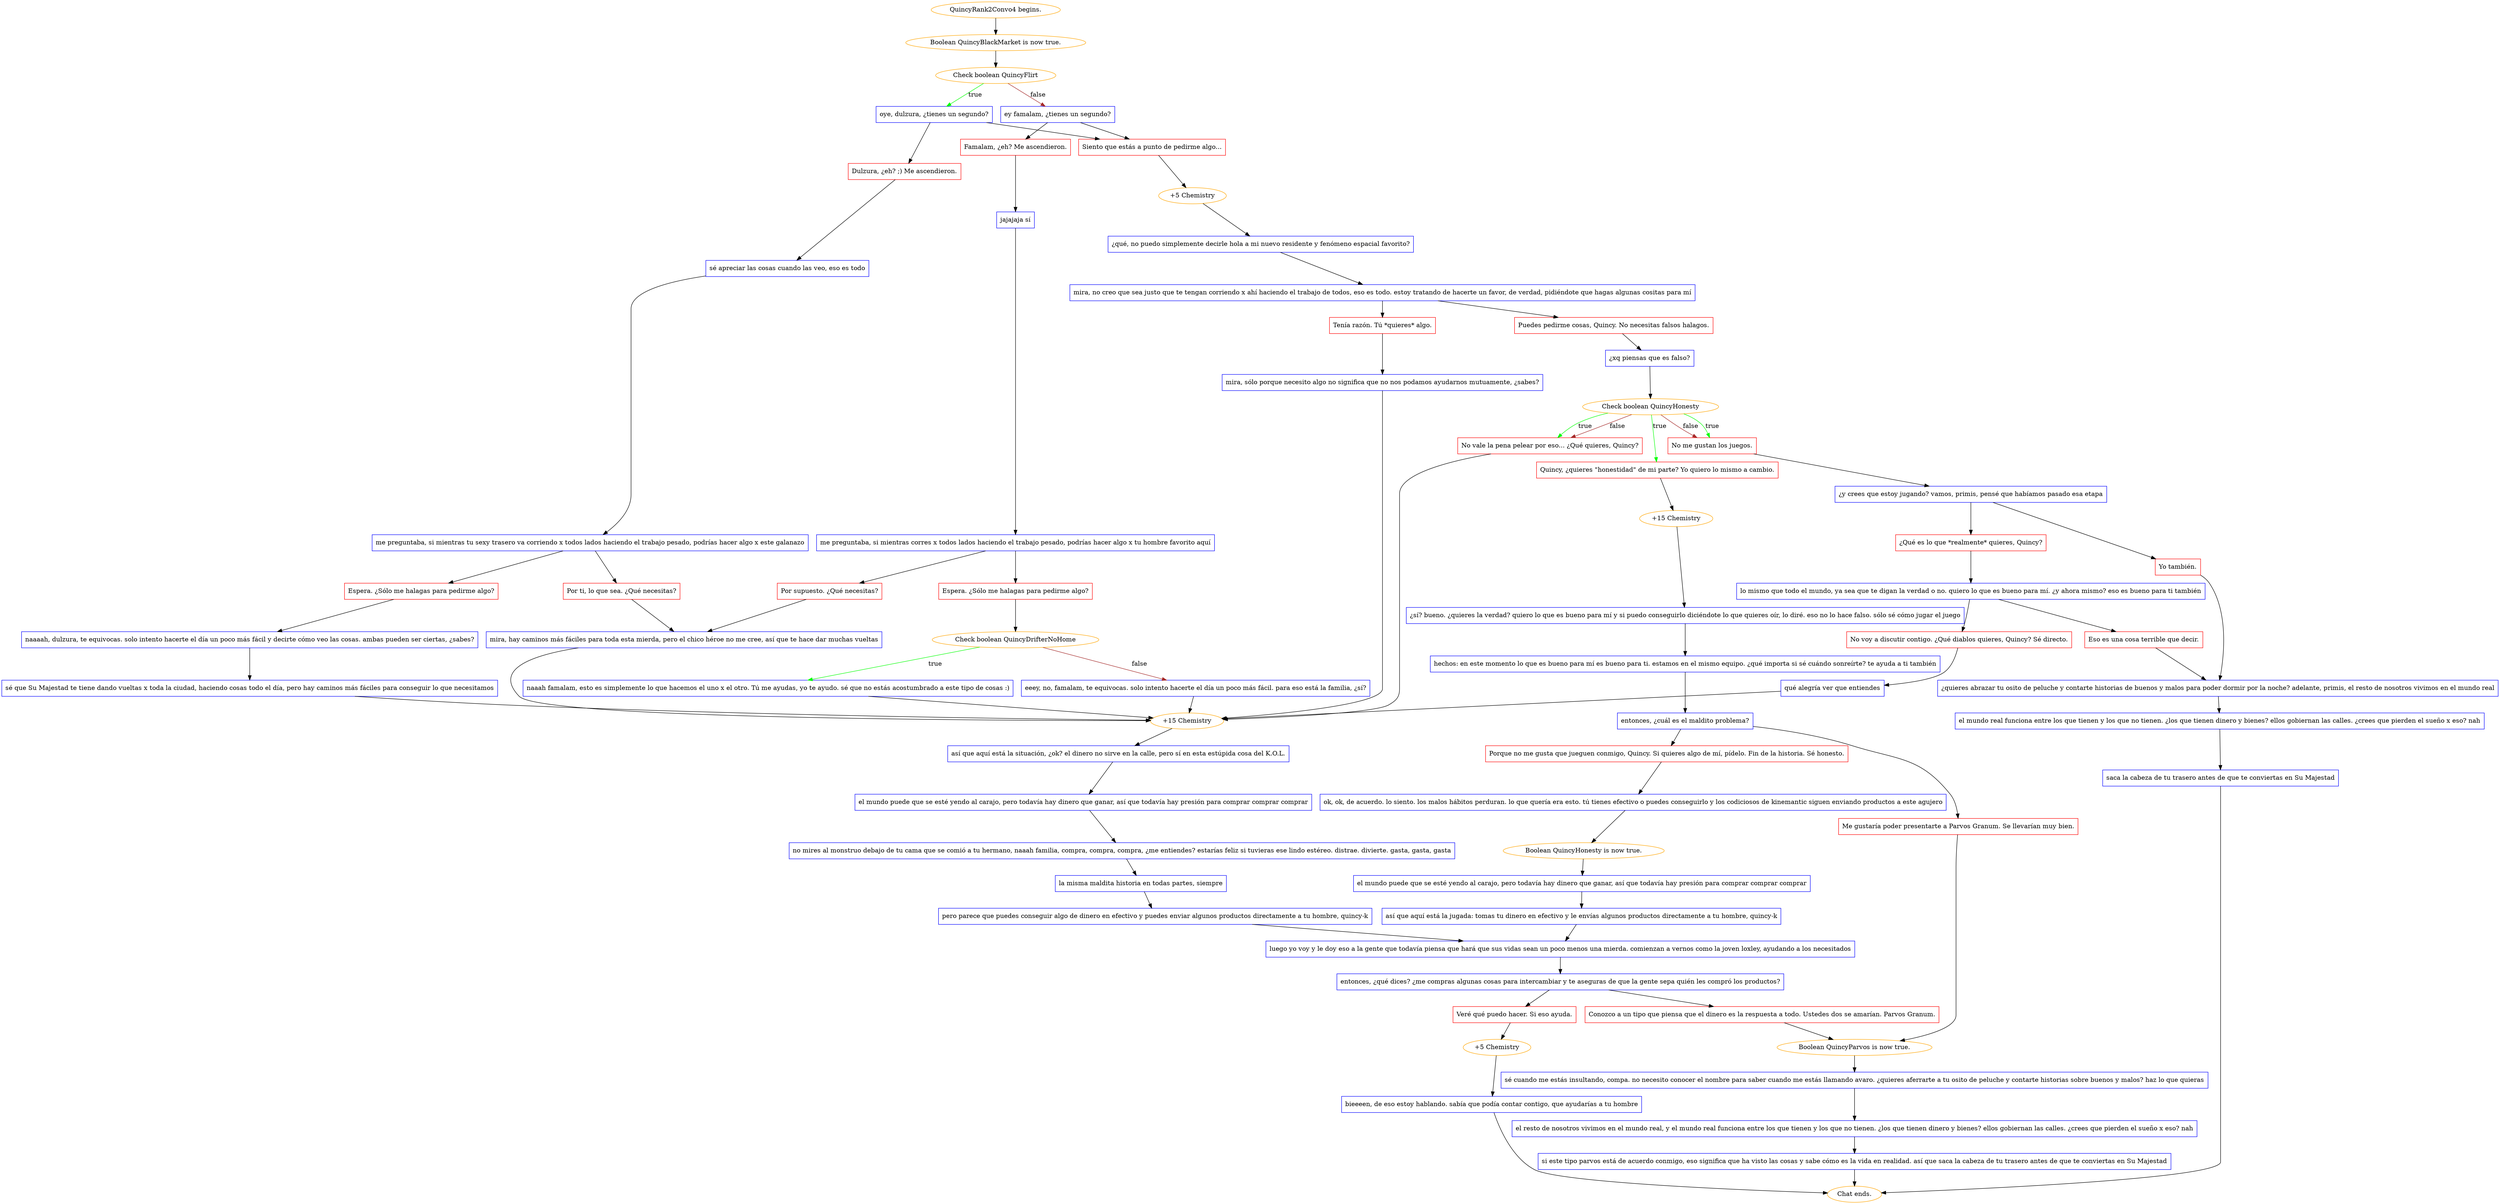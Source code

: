 digraph {
	"QuincyRank2Convo4 begins." [color=orange];
		"QuincyRank2Convo4 begins." -> j3671517917;
	j3671517917 [label="Boolean QuincyBlackMarket is now true.",color=orange];
		j3671517917 -> j3865965441;
	j3865965441 [label="Check boolean QuincyFlirt",color=orange];
		j3865965441 -> j2371506498 [label=true,color=green];
		j3865965441 -> j2630280613 [label=false,color=brown];
	j2371506498 [label="oye, dulzura, ¿tienes un segundo?",shape=box,color=blue];
		j2371506498 -> j2946411899;
		j2371506498 -> j1475470318;
	j2630280613 [label="ey famalam, ¿tienes un segundo?",shape=box,color=blue];
		j2630280613 -> j2416164461;
		j2630280613 -> j1475470318;
	j2946411899 [label="Dulzura, ¿eh? ;) Me ascendieron.",shape=box,color=red];
		j2946411899 -> j4035105845;
	j1475470318 [label="Siento que estás a punto de pedirme algo...",shape=box,color=red];
		j1475470318 -> j3651091926;
	j2416164461 [label="Famalam, ¿eh? Me ascendieron.",shape=box,color=red];
		j2416164461 -> j698564974;
	j4035105845 [label="sé apreciar las cosas cuando las veo, eso es todo",shape=box,color=blue];
		j4035105845 -> j3222559884;
	j3651091926 [label="+5 Chemistry",color=orange];
		j3651091926 -> j2812263081;
	j698564974 [label="jajajaja sí",shape=box,color=blue];
		j698564974 -> j3711873865;
	j3222559884 [label="me preguntaba, si mientras tu sexy trasero va corriendo x todos lados haciendo el trabajo pesado, podrías hacer algo x este galanazo",shape=box,color=blue];
		j3222559884 -> j3362654248;
		j3222559884 -> j2804931960;
	j2812263081 [label="¿qué, no puedo simplemente decirle hola a mi nuevo residente y fenómeno espacial favorito?",shape=box,color=blue];
		j2812263081 -> j2424338556;
	j3711873865 [label="me preguntaba, si mientras corres x todos lados haciendo el trabajo pesado, podrías hacer algo x tu hombre favorito aquí",shape=box,color=blue];
		j3711873865 -> j582179057;
		j3711873865 -> j670901697;
	j3362654248 [label="Por ti, lo que sea. ¿Qué necesitas?",shape=box,color=red];
		j3362654248 -> j575869836;
	j2804931960 [label="Espera. ¿Sólo me halagas para pedirme algo?",shape=box,color=red];
		j2804931960 -> j3495528099;
	j2424338556 [label="mira, no creo que sea justo que te tengan corriendo x ahí haciendo el trabajo de todos, eso es todo. estoy tratando de hacerte un favor, de verdad, pidiéndote que hagas algunas cositas para mí",shape=box,color=blue];
		j2424338556 -> j4264361808;
		j2424338556 -> j3093229677;
	j582179057 [label="Por supuesto. ¿Qué necesitas?",shape=box,color=red];
		j582179057 -> j575869836;
	j670901697 [label="Espera. ¿Sólo me halagas para pedirme algo?",shape=box,color=red];
		j670901697 -> j3576378402;
	j575869836 [label="mira, hay caminos más fáciles para toda esta mierda, pero el chico héroe no me cree, así que te hace dar muchas vueltas",shape=box,color=blue];
		j575869836 -> j3501713383;
	j3495528099 [label="naaaah, dulzura, te equivocas. solo intento hacerte el día un poco más fácil y decirte cómo veo las cosas. ambas pueden ser ciertas, ¿sabes?",shape=box,color=blue];
		j3495528099 -> j2644564716;
	j4264361808 [label="Tenía razón. Tú *quieres* algo.",shape=box,color=red];
		j4264361808 -> j3725466393;
	j3093229677 [label="Puedes pedirme cosas, Quincy. No necesitas falsos halagos.",shape=box,color=red];
		j3093229677 -> j748263410;
	j3576378402 [label="Check boolean QuincyDrifterNoHome",color=orange];
		j3576378402 -> j1886916018 [label=true,color=green];
		j3576378402 -> j944617539 [label=false,color=brown];
	j3501713383 [label="+15 Chemistry",color=orange];
		j3501713383 -> j443523444;
	j2644564716 [label="sé que Su Majestad te tiene dando vueltas x toda la ciudad, haciendo cosas todo el día, pero hay caminos más fáciles para conseguir lo que necesitamos",shape=box,color=blue];
		j2644564716 -> j3501713383;
	j3725466393 [label="mira, sólo porque necesito algo no significa que no nos podamos ayudarnos mutuamente, ¿sabes?",shape=box,color=blue];
		j3725466393 -> j3501713383;
	j748263410 [label="¿xq piensas que es falso?",shape=box,color=blue];
		j748263410 -> j3330925528;
	j1886916018 [label="naaah famalam, esto es simplemente lo que hacemos el uno x el otro. Tú me ayudas, yo te ayudo. sé que no estás acostumbrado a este tipo de cosas :)",shape=box,color=blue];
		j1886916018 -> j3501713383;
	j944617539 [label="eeey, no, famalam, te equivocas. solo intento hacerte el día un poco más fácil. para eso está la familia, ¿sí?",shape=box,color=blue];
		j944617539 -> j3501713383;
	j443523444 [label="así que aquí está la situación, ¿ok? el dinero no sirve en la calle, pero sí en esta estúpida cosa del K.O.L.",shape=box,color=blue];
		j443523444 -> j628588734;
	j3330925528 [label="Check boolean QuincyHonesty",color=orange];
		j3330925528 -> j2599132942 [label=true,color=green];
		j3330925528 -> j1392338804 [label=true,color=green];
		j3330925528 -> j1375402419 [label=true,color=green];
		j3330925528 -> j1392338804 [label=false,color=brown];
		j3330925528 -> j1375402419 [label=false,color=brown];
	j628588734 [label="el mundo puede que se esté yendo al carajo, pero todavía hay dinero que ganar, así que todavía hay presión para comprar comprar comprar",shape=box,color=blue];
		j628588734 -> j2781667754;
	j2599132942 [label="Quincy, ¿quieres \"honestidad\" de mi parte? Yo quiero lo mismo a cambio.",shape=box,color=red];
		j2599132942 -> j2695683502;
	j1392338804 [label="No me gustan los juegos.",shape=box,color=red];
		j1392338804 -> j2220060303;
	j1375402419 [label="No vale la pena pelear por eso... ¿Qué quieres, Quincy?",shape=box,color=red];
		j1375402419 -> j3501713383;
	j2781667754 [label="no mires al monstruo debajo de tu cama que se comió a tu hermano, naaah familia, compra, compra, compra, ¿me entiendes? estarías feliz si tuvieras ese lindo estéreo. distrae. divierte. gasta, gasta, gasta",shape=box,color=blue];
		j2781667754 -> j1118890539;
	j2695683502 [label="+15 Chemistry",color=orange];
		j2695683502 -> j2028214382;
	j2220060303 [label="¿y crees que estoy jugando? vamos, primis, pensé que habíamos pasado esa etapa",shape=box,color=blue];
		j2220060303 -> j3061113617;
		j2220060303 -> j3975459761;
	j1118890539 [label="la misma maldita historia en todas partes, siempre",shape=box,color=blue];
		j1118890539 -> j2495333738;
	j2028214382 [label="¿sí? bueno. ¿quieres la verdad? quiero lo que es bueno para mí y si puedo conseguirlo diciéndote lo que quieres oír, lo diré. eso no lo hace falso. sólo sé cómo jugar el juego",shape=box,color=blue];
		j2028214382 -> j2609329611;
	j3061113617 [label="Yo también.",shape=box,color=red];
		j3061113617 -> j341601805;
	j3975459761 [label="¿Qué es lo que *realmente* quieres, Quincy?",shape=box,color=red];
		j3975459761 -> j3293744017;
	j2495333738 [label="pero parece que puedes conseguir algo de dinero en efectivo y puedes enviar algunos productos directamente a tu hombre, quincy-k",shape=box,color=blue];
		j2495333738 -> j2879294192;
	j2609329611 [label="hechos: en este momento lo que es bueno para mí es bueno para ti. estamos en el mismo equipo. ¿qué importa si sé cuándo sonreírte? te ayuda a ti también",shape=box,color=blue];
		j2609329611 -> j507531487;
	j341601805 [label="¿quieres abrazar tu osito de peluche y contarte historias de buenos y malos para poder dormir por la noche? adelante, primis, el resto de nosotros vivimos en el mundo real",shape=box,color=blue];
		j341601805 -> j567750321;
	j3293744017 [label="lo mismo que todo el mundo, ya sea que te digan la verdad o no. quiero lo que es bueno para mí. ¿y ahora mismo? eso es bueno para ti también",shape=box,color=blue];
		j3293744017 -> j1960877183;
		j3293744017 -> j4225323347;
	j2879294192 [label="luego yo voy y le doy eso a la gente que todavía piensa que hará que sus vidas sean un poco menos una mierda. comienzan a vernos como la joven loxley, ayudando a los necesitados",shape=box,color=blue];
		j2879294192 -> j2391112001;
	j507531487 [label="entonces, ¿cuál es el maldito problema?",shape=box,color=blue];
		j507531487 -> j3480397364;
		j507531487 -> j981896031;
	j567750321 [label="el mundo real funciona entre los que tienen y los que no tienen. ¿los que tienen dinero y bienes? ellos gobiernan las calles. ¿crees que pierden el sueño x eso? nah",shape=box,color=blue];
		j567750321 -> j591085976;
	j1960877183 [label="Eso es una cosa terrible que decir.",shape=box,color=red];
		j1960877183 -> j341601805;
	j4225323347 [label="No voy a discutir contigo. ¿Qué diablos quieres, Quincy? Sé directo.",shape=box,color=red];
		j4225323347 -> j670888757;
	j2391112001 [label="entonces, ¿qué dices? ¿me compras algunas cosas para intercambiar y te aseguras de que la gente sepa quién les compró los productos?",shape=box,color=blue];
		j2391112001 -> j3509016298;
		j2391112001 -> j3428477990;
	j3480397364 [label="Me gustaría poder presentarte a Parvos Granum. Se llevarían muy bien.",shape=box,color=red];
		j3480397364 -> j2401382457;
	j981896031 [label="Porque no me gusta que jueguen conmigo, Quincy. Si quieres algo de mí, pídelo. Fin de la historia. Sé honesto.",shape=box,color=red];
		j981896031 -> j1860603026;
	j591085976 [label="saca la cabeza de tu trasero antes de que te conviertas en Su Majestad",shape=box,color=blue];
		j591085976 -> "Chat ends.";
	j670888757 [label="qué alegría ver que entiendes",shape=box,color=blue];
		j670888757 -> j3501713383;
	j3509016298 [label="Veré qué puedo hacer. Si eso ayuda.",shape=box,color=red];
		j3509016298 -> j611308223;
	j3428477990 [label="Conozco a un tipo que piensa que el dinero es la respuesta a todo. Ustedes dos se amarían. Parvos Granum.",shape=box,color=red];
		j3428477990 -> j2401382457;
	j2401382457 [label="Boolean QuincyParvos is now true.",color=orange];
		j2401382457 -> j3388723496;
	j1860603026 [label="ok, ok, de acuerdo. lo siento. los malos hábitos perduran. lo que quería era esto. tú tienes efectivo o puedes conseguirlo y los codiciosos de kinemantic siguen enviando productos a este agujero",shape=box,color=blue];
		j1860603026 -> j4057454520;
	"Chat ends." [color=orange];
	j611308223 [label="+5 Chemistry",color=orange];
		j611308223 -> j2323768987;
	j3388723496 [label="sé cuando me estás insultando, compa. no necesito conocer el nombre para saber cuando me estás llamando avaro. ¿quieres aferrarte a tu osito de peluche y contarte historias sobre buenos y malos? haz lo que quieras",shape=box,color=blue];
		j3388723496 -> j312972981;
	j4057454520 [label="Boolean QuincyHonesty is now true.",color=orange];
		j4057454520 -> j2097843103;
	j2323768987 [label="bieeeen, de eso estoy hablando. sabía que podía contar contigo, que ayudarías a tu hombre",shape=box,color=blue];
		j2323768987 -> "Chat ends.";
	j312972981 [label="el resto de nosotros vivimos en el mundo real, y el mundo real funciona entre los que tienen y los que no tienen. ¿los que tienen dinero y bienes? ellos gobiernan las calles. ¿crees que pierden el sueño x eso? nah",shape=box,color=blue];
		j312972981 -> j1457037601;
	j2097843103 [label="el mundo puede que se esté yendo al carajo, pero todavía hay dinero que ganar, así que todavía hay presión para comprar comprar comprar",shape=box,color=blue];
		j2097843103 -> j2644698680;
	j1457037601 [label="si este tipo parvos está de acuerdo conmigo, eso significa que ha visto las cosas y sabe cómo es la vida en realidad. así que saca la cabeza de tu trasero antes de que te conviertas en Su Majestad",shape=box,color=blue];
		j1457037601 -> "Chat ends.";
	j2644698680 [label="así que aquí está la jugada: tomas tu dinero en efectivo y le envías algunos productos directamente a tu hombre, quincy-k",shape=box,color=blue];
		j2644698680 -> j2879294192;
}